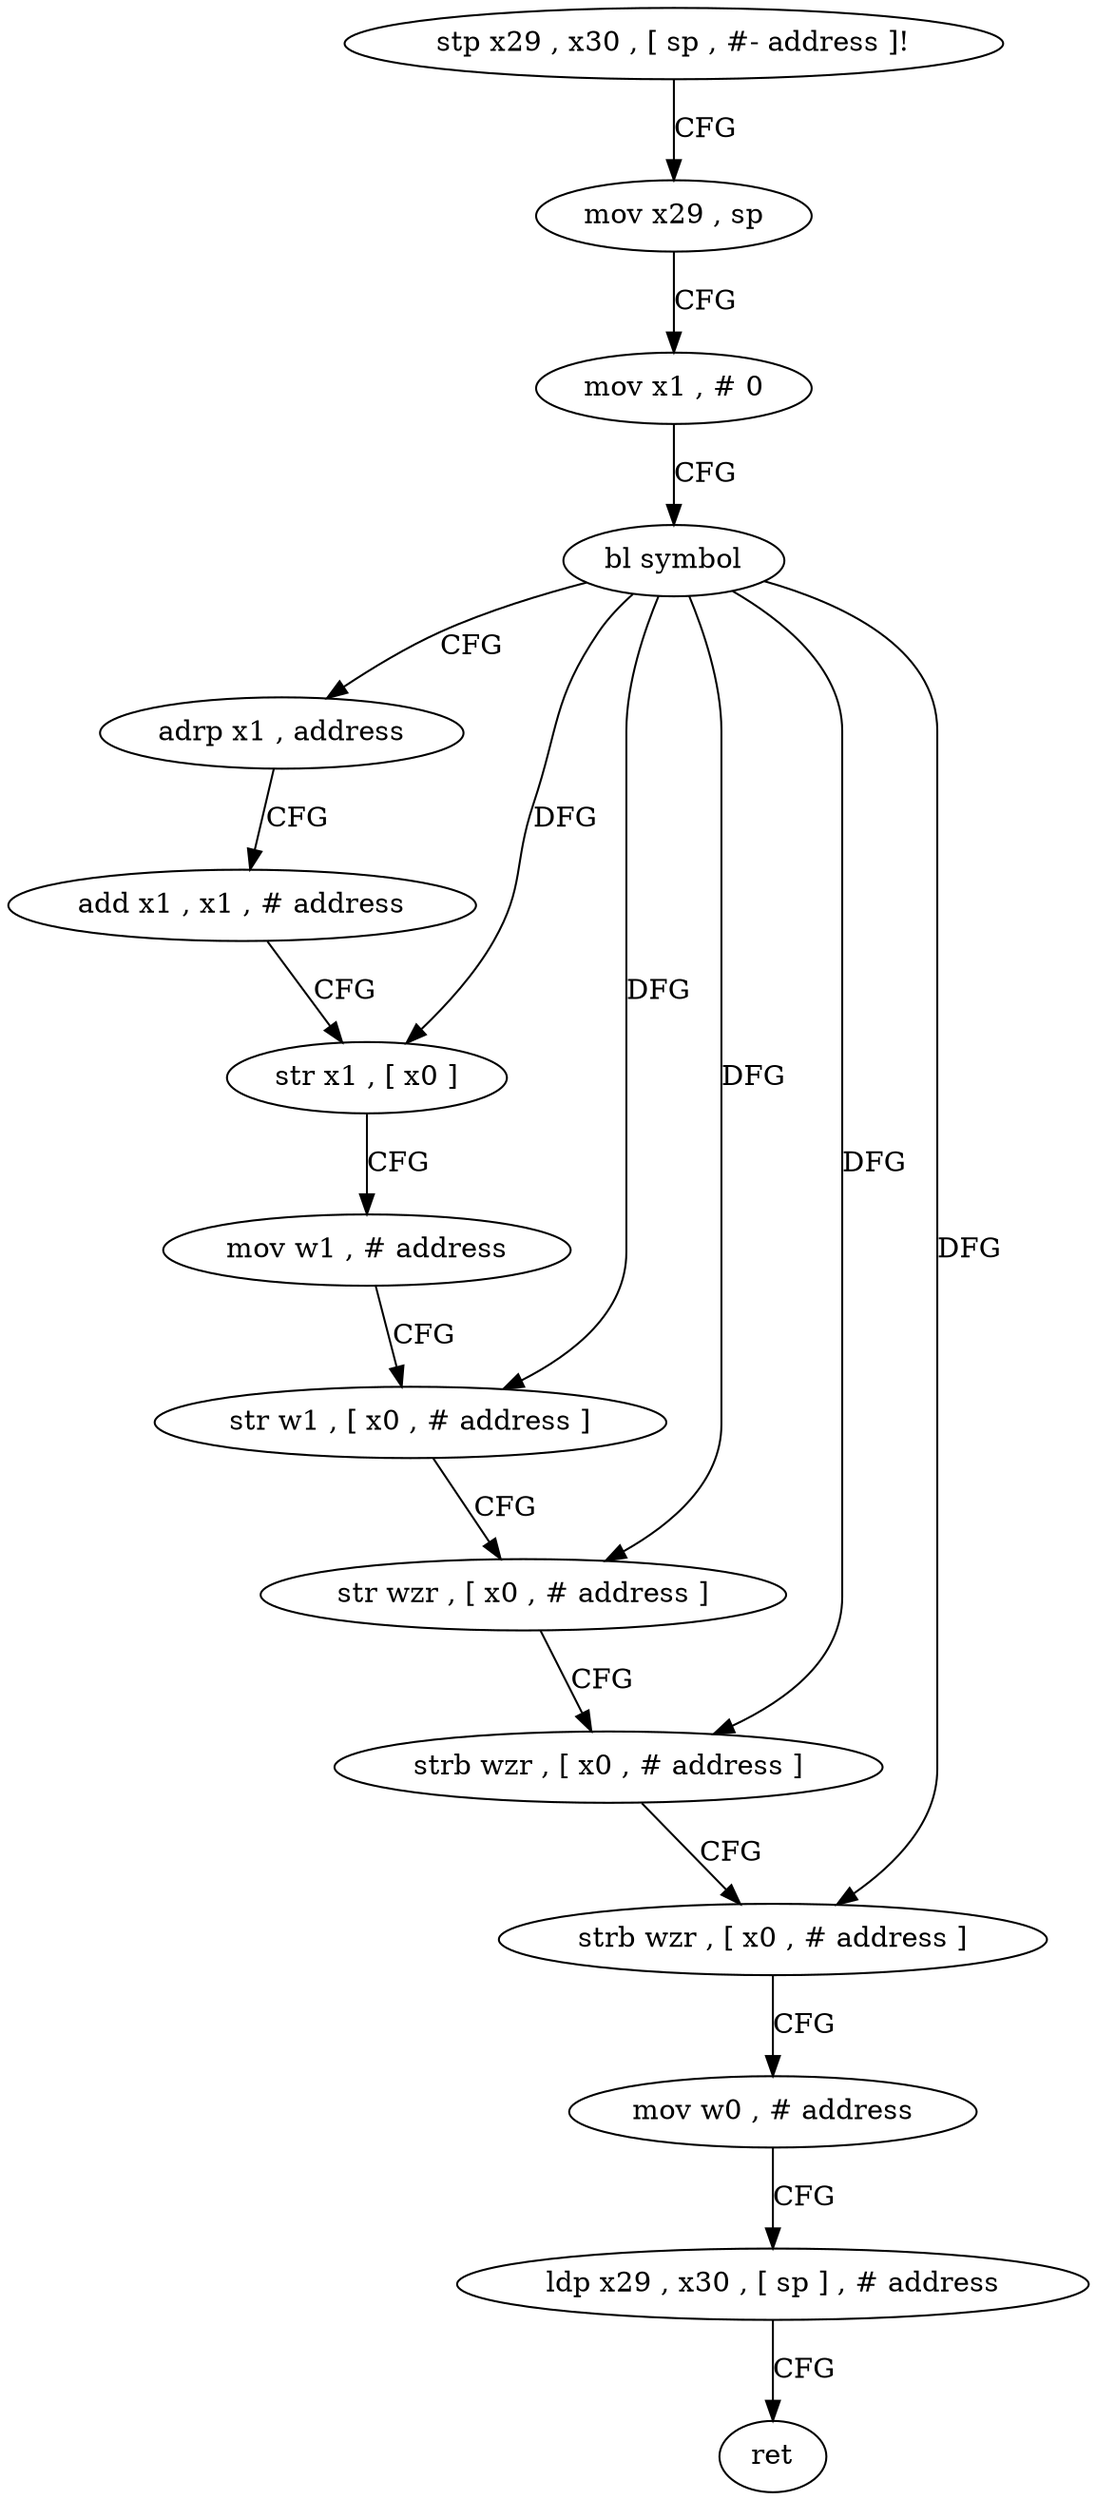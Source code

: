 digraph "func" {
"4255704" [label = "stp x29 , x30 , [ sp , #- address ]!" ]
"4255708" [label = "mov x29 , sp" ]
"4255712" [label = "mov x1 , # 0" ]
"4255716" [label = "bl symbol" ]
"4255720" [label = "adrp x1 , address" ]
"4255724" [label = "add x1 , x1 , # address" ]
"4255728" [label = "str x1 , [ x0 ]" ]
"4255732" [label = "mov w1 , # address" ]
"4255736" [label = "str w1 , [ x0 , # address ]" ]
"4255740" [label = "str wzr , [ x0 , # address ]" ]
"4255744" [label = "strb wzr , [ x0 , # address ]" ]
"4255748" [label = "strb wzr , [ x0 , # address ]" ]
"4255752" [label = "mov w0 , # address" ]
"4255756" [label = "ldp x29 , x30 , [ sp ] , # address" ]
"4255760" [label = "ret" ]
"4255704" -> "4255708" [ label = "CFG" ]
"4255708" -> "4255712" [ label = "CFG" ]
"4255712" -> "4255716" [ label = "CFG" ]
"4255716" -> "4255720" [ label = "CFG" ]
"4255716" -> "4255728" [ label = "DFG" ]
"4255716" -> "4255736" [ label = "DFG" ]
"4255716" -> "4255740" [ label = "DFG" ]
"4255716" -> "4255744" [ label = "DFG" ]
"4255716" -> "4255748" [ label = "DFG" ]
"4255720" -> "4255724" [ label = "CFG" ]
"4255724" -> "4255728" [ label = "CFG" ]
"4255728" -> "4255732" [ label = "CFG" ]
"4255732" -> "4255736" [ label = "CFG" ]
"4255736" -> "4255740" [ label = "CFG" ]
"4255740" -> "4255744" [ label = "CFG" ]
"4255744" -> "4255748" [ label = "CFG" ]
"4255748" -> "4255752" [ label = "CFG" ]
"4255752" -> "4255756" [ label = "CFG" ]
"4255756" -> "4255760" [ label = "CFG" ]
}

